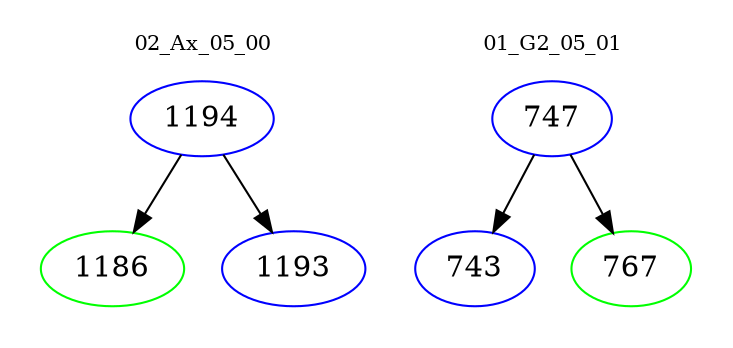 digraph{
subgraph cluster_0 {
color = white
label = "02_Ax_05_00";
fontsize=10;
T0_1194 [label="1194", color="blue"]
T0_1194 -> T0_1186 [color="black"]
T0_1186 [label="1186", color="green"]
T0_1194 -> T0_1193 [color="black"]
T0_1193 [label="1193", color="blue"]
}
subgraph cluster_1 {
color = white
label = "01_G2_05_01";
fontsize=10;
T1_747 [label="747", color="blue"]
T1_747 -> T1_743 [color="black"]
T1_743 [label="743", color="blue"]
T1_747 -> T1_767 [color="black"]
T1_767 [label="767", color="green"]
}
}
